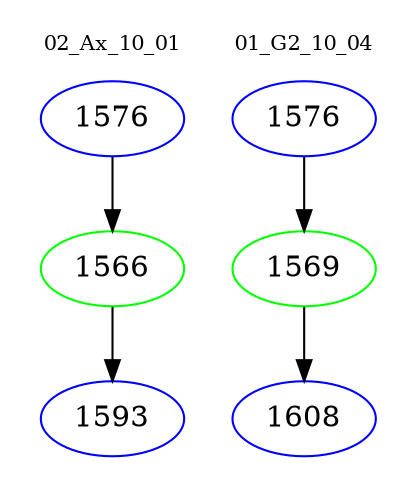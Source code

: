 digraph{
subgraph cluster_0 {
color = white
label = "02_Ax_10_01";
fontsize=10;
T0_1576 [label="1576", color="blue"]
T0_1576 -> T0_1566 [color="black"]
T0_1566 [label="1566", color="green"]
T0_1566 -> T0_1593 [color="black"]
T0_1593 [label="1593", color="blue"]
}
subgraph cluster_1 {
color = white
label = "01_G2_10_04";
fontsize=10;
T1_1576 [label="1576", color="blue"]
T1_1576 -> T1_1569 [color="black"]
T1_1569 [label="1569", color="green"]
T1_1569 -> T1_1608 [color="black"]
T1_1608 [label="1608", color="blue"]
}
}
